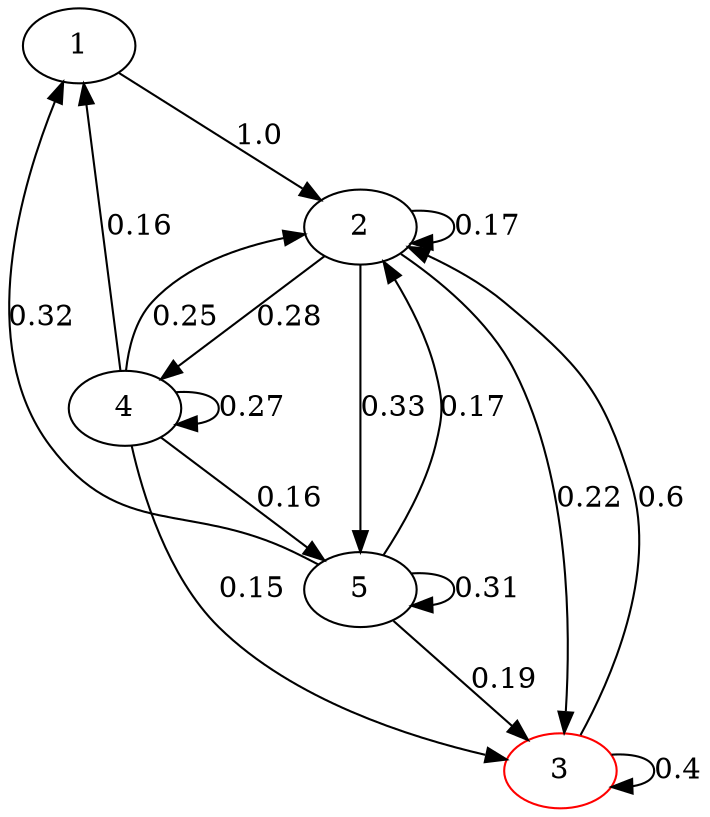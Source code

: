 digraph {
	1 [label=1]
	2 [label=2]
	3 [label=3 color=red]
	4 [label=4]
	5 [label=5]
	1 -> 2 [label=1.0]
	2 -> 2 [label=0.17]
	2 -> 3 [label=0.22]
	2 -> 4 [label=0.28]
	2 -> 5 [label=0.33]
	3 -> 2 [label=0.6]
	3 -> 3 [label=0.4]
	4 -> 1 [label=0.16]
	4 -> 2 [label=0.25]
	4 -> 3 [label=0.15]
	4 -> 4 [label=0.27]
	4 -> 5 [label=0.16]
	5 -> 1 [label=0.32]
	5 -> 2 [label=0.17]
	5 -> 3 [label=0.19]
	5 -> 5 [label=0.31]
}
